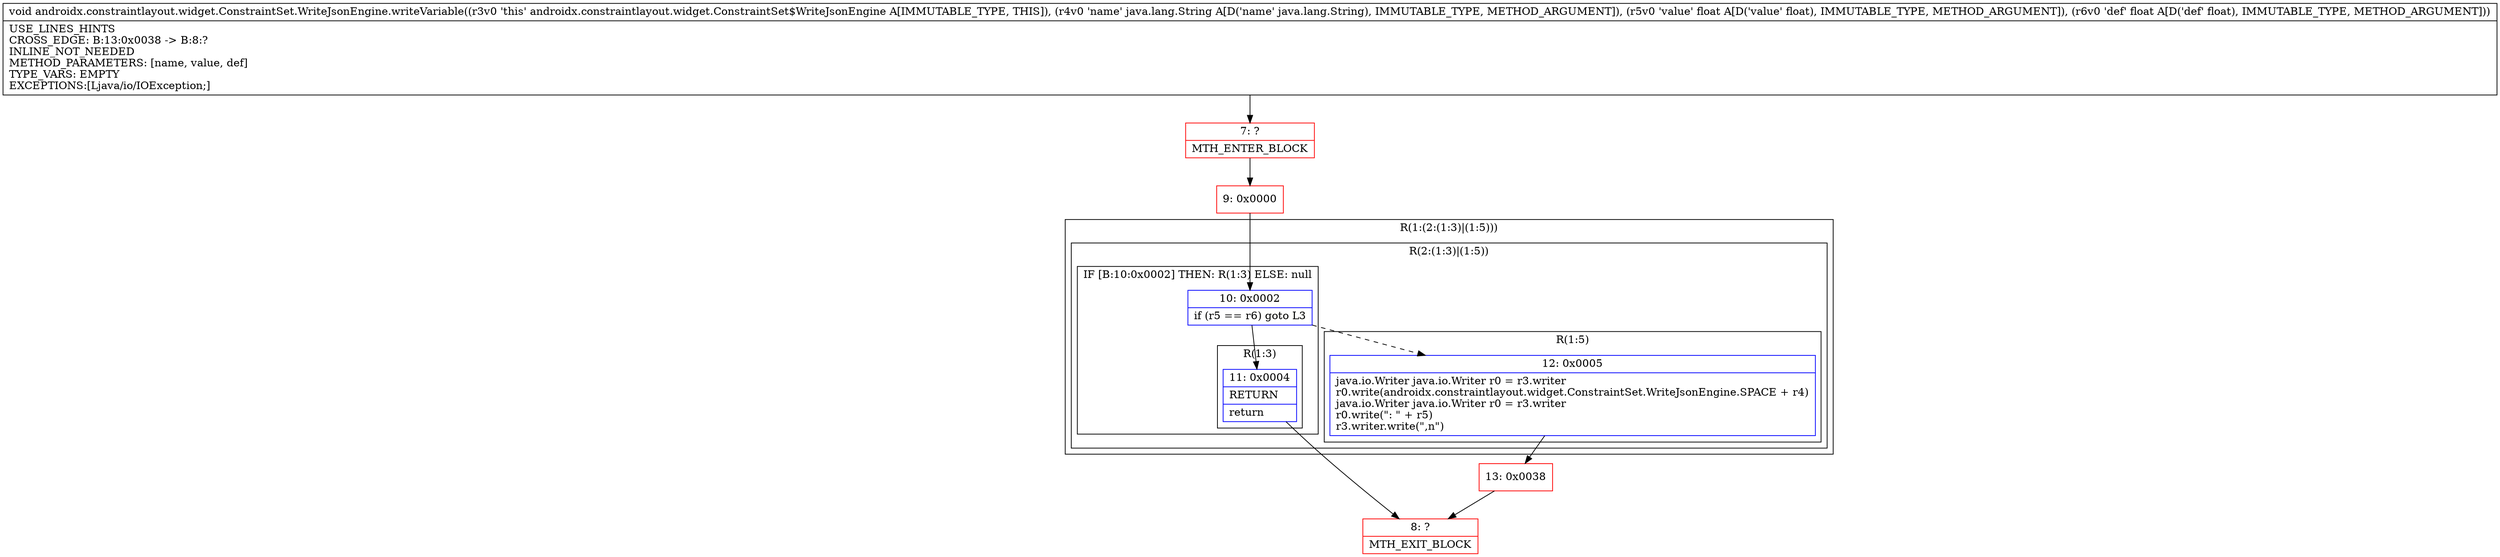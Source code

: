 digraph "CFG forandroidx.constraintlayout.widget.ConstraintSet.WriteJsonEngine.writeVariable(Ljava\/lang\/String;FF)V" {
subgraph cluster_Region_299696128 {
label = "R(1:(2:(1:3)|(1:5)))";
node [shape=record,color=blue];
subgraph cluster_Region_1027312007 {
label = "R(2:(1:3)|(1:5))";
node [shape=record,color=blue];
subgraph cluster_IfRegion_1506330384 {
label = "IF [B:10:0x0002] THEN: R(1:3) ELSE: null";
node [shape=record,color=blue];
Node_10 [shape=record,label="{10\:\ 0x0002|if (r5 == r6) goto L3\l}"];
subgraph cluster_Region_1639988608 {
label = "R(1:3)";
node [shape=record,color=blue];
Node_11 [shape=record,label="{11\:\ 0x0004|RETURN\l|return\l}"];
}
}
subgraph cluster_Region_85010427 {
label = "R(1:5)";
node [shape=record,color=blue];
Node_12 [shape=record,label="{12\:\ 0x0005|java.io.Writer java.io.Writer r0 = r3.writer\lr0.write(androidx.constraintlayout.widget.ConstraintSet.WriteJsonEngine.SPACE + r4)\ljava.io.Writer java.io.Writer r0 = r3.writer\lr0.write(\": \" + r5)\lr3.writer.write(\",n\")\l}"];
}
}
}
Node_7 [shape=record,color=red,label="{7\:\ ?|MTH_ENTER_BLOCK\l}"];
Node_9 [shape=record,color=red,label="{9\:\ 0x0000}"];
Node_8 [shape=record,color=red,label="{8\:\ ?|MTH_EXIT_BLOCK\l}"];
Node_13 [shape=record,color=red,label="{13\:\ 0x0038}"];
MethodNode[shape=record,label="{void androidx.constraintlayout.widget.ConstraintSet.WriteJsonEngine.writeVariable((r3v0 'this' androidx.constraintlayout.widget.ConstraintSet$WriteJsonEngine A[IMMUTABLE_TYPE, THIS]), (r4v0 'name' java.lang.String A[D('name' java.lang.String), IMMUTABLE_TYPE, METHOD_ARGUMENT]), (r5v0 'value' float A[D('value' float), IMMUTABLE_TYPE, METHOD_ARGUMENT]), (r6v0 'def' float A[D('def' float), IMMUTABLE_TYPE, METHOD_ARGUMENT]))  | USE_LINES_HINTS\lCROSS_EDGE: B:13:0x0038 \-\> B:8:?\lINLINE_NOT_NEEDED\lMETHOD_PARAMETERS: [name, value, def]\lTYPE_VARS: EMPTY\lEXCEPTIONS:[Ljava\/io\/IOException;]\l}"];
MethodNode -> Node_7;Node_10 -> Node_11;
Node_10 -> Node_12[style=dashed];
Node_11 -> Node_8;
Node_12 -> Node_13;
Node_7 -> Node_9;
Node_9 -> Node_10;
Node_13 -> Node_8;
}


